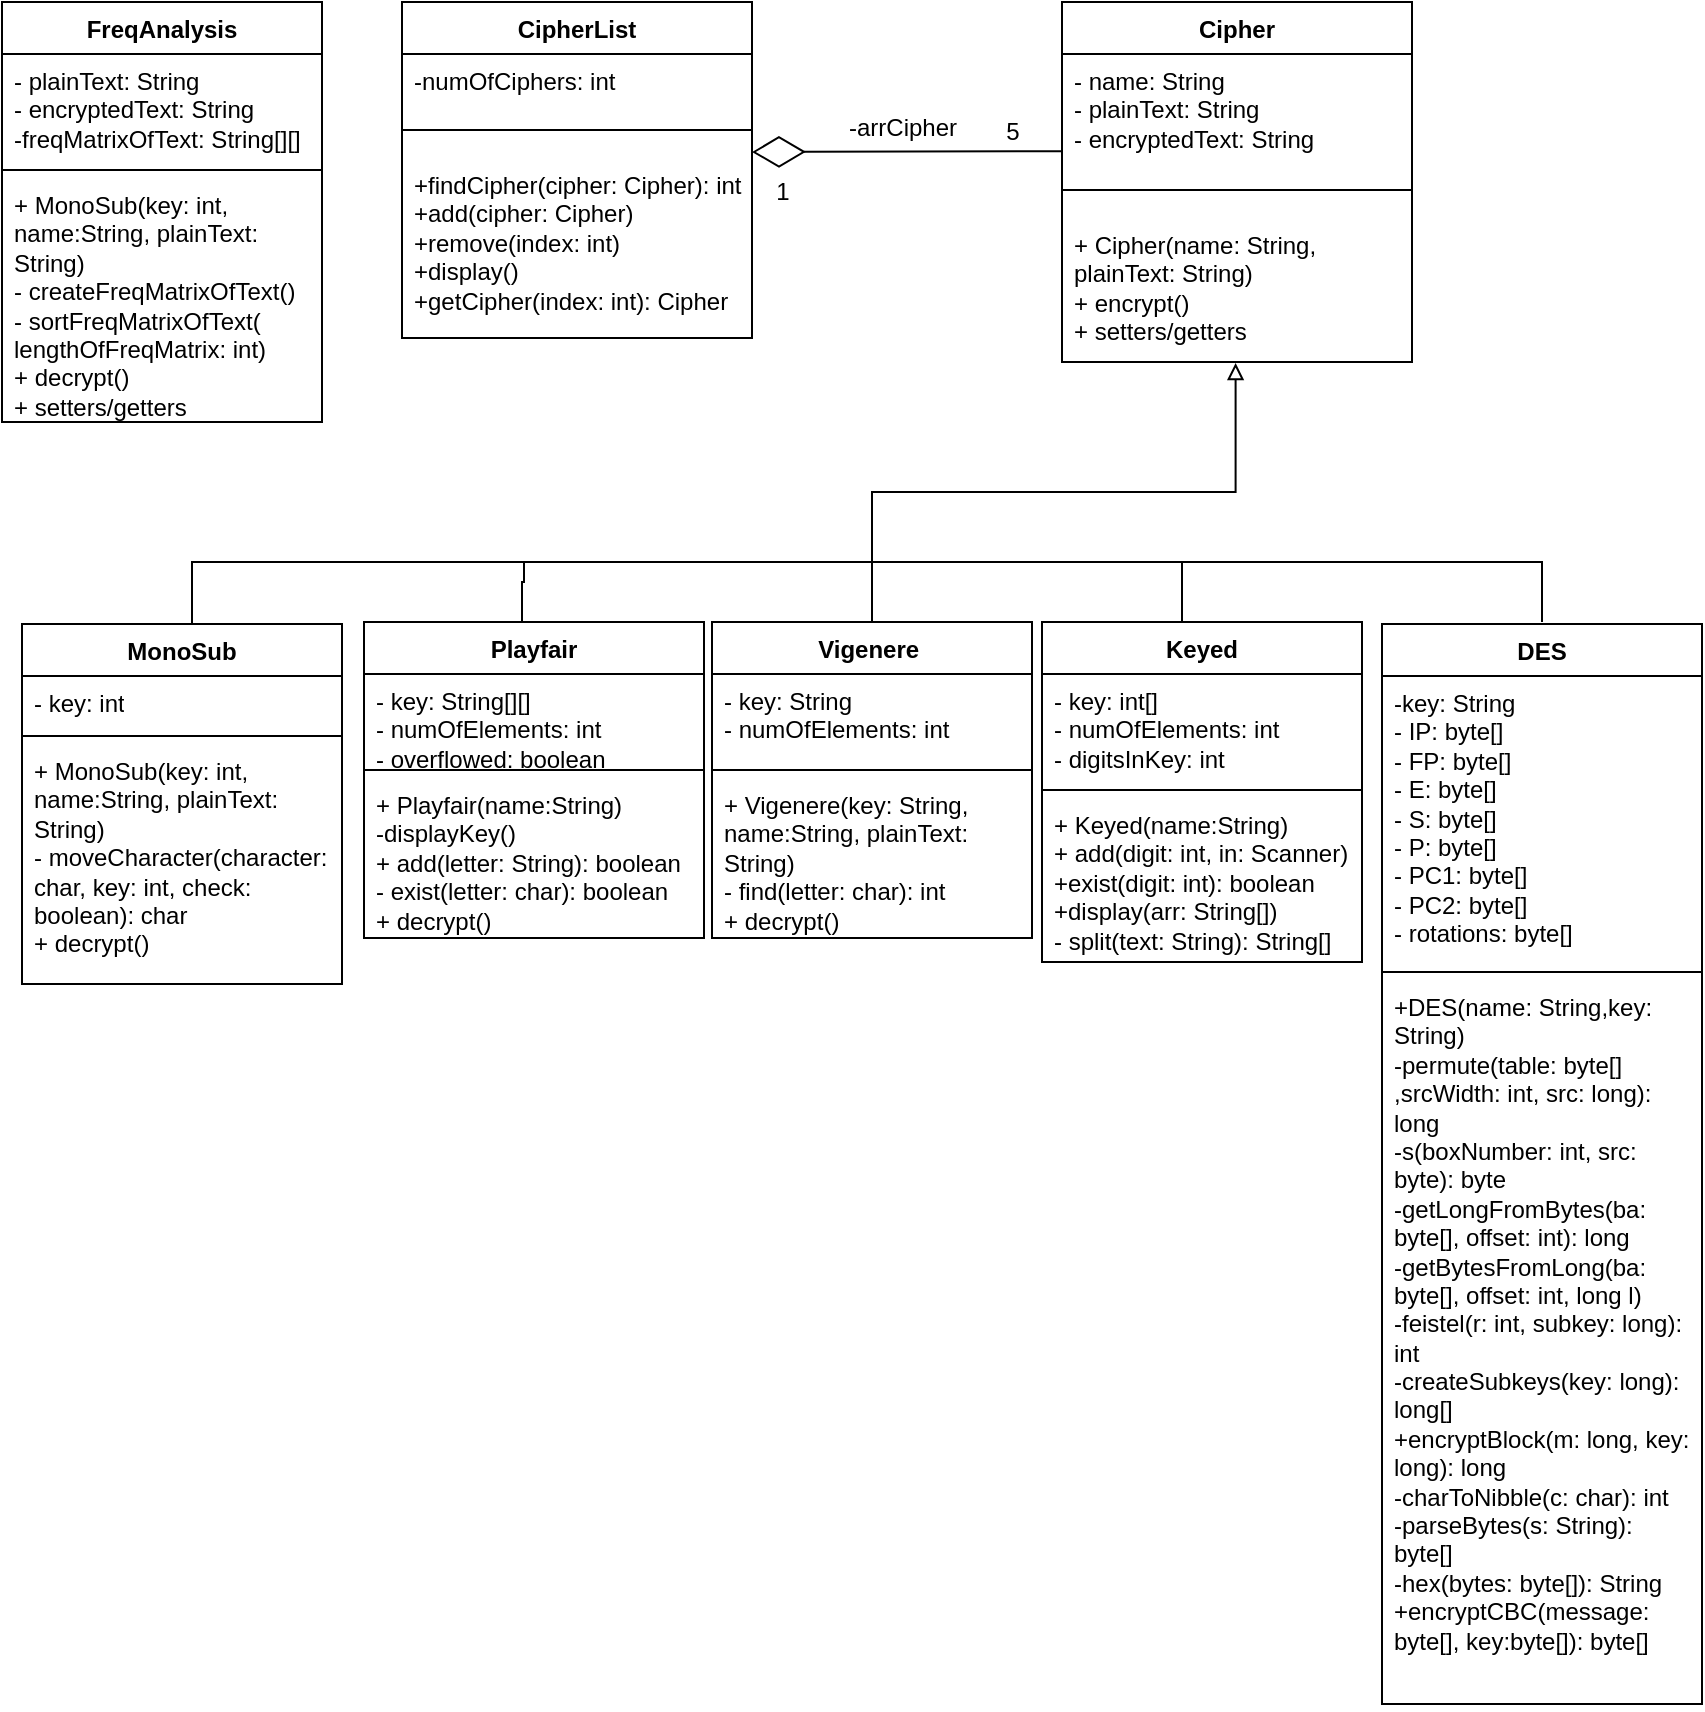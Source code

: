 <mxfile version="21.7.2" type="device">
  <diagram id="tQ0tegyyUaphIH791T1e" name="Page-1">
    <mxGraphModel dx="1793" dy="948" grid="1" gridSize="10" guides="1" tooltips="1" connect="1" arrows="1" fold="1" page="1" pageScale="1" pageWidth="1100" pageHeight="850" math="0" shadow="0">
      <root>
        <mxCell id="0" />
        <mxCell id="1" parent="0" />
        <mxCell id="EctsauKl_gHP3Q37_j7N-1" value="Cipher" style="swimlane;fontStyle=1;align=center;verticalAlign=top;childLayout=stackLayout;horizontal=1;startSize=26;horizontalStack=0;resizeParent=1;resizeParentMax=0;resizeLast=0;collapsible=1;marginBottom=0;whiteSpace=wrap;html=1;" parent="1" vertex="1">
          <mxGeometry x="650" y="300" width="175" height="180" as="geometry" />
        </mxCell>
        <mxCell id="EctsauKl_gHP3Q37_j7N-2" value="- name: String&lt;br&gt;- plainText: String&lt;br&gt;- encryptedText: String" style="text;strokeColor=none;fillColor=none;align=left;verticalAlign=top;spacingLeft=4;spacingRight=4;overflow=hidden;rotatable=0;points=[[0,0.5],[1,0.5]];portConstraint=eastwest;whiteSpace=wrap;html=1;" parent="EctsauKl_gHP3Q37_j7N-1" vertex="1">
          <mxGeometry y="26" width="175" height="54" as="geometry" />
        </mxCell>
        <mxCell id="EctsauKl_gHP3Q37_j7N-3" value="" style="line;strokeWidth=1;fillColor=none;align=left;verticalAlign=middle;spacingTop=-1;spacingLeft=3;spacingRight=3;rotatable=0;labelPosition=right;points=[];portConstraint=eastwest;strokeColor=inherit;" parent="EctsauKl_gHP3Q37_j7N-1" vertex="1">
          <mxGeometry y="80" width="175" height="28" as="geometry" />
        </mxCell>
        <mxCell id="EctsauKl_gHP3Q37_j7N-4" value="+ Cipher(name: String, plainText: String)&lt;br&gt;+ encrypt()&lt;br&gt;+ setters/getters" style="text;strokeColor=none;fillColor=none;align=left;verticalAlign=top;spacingLeft=4;spacingRight=4;overflow=hidden;rotatable=0;points=[[0,0.5],[1,0.5]];portConstraint=eastwest;whiteSpace=wrap;html=1;" parent="EctsauKl_gHP3Q37_j7N-1" vertex="1">
          <mxGeometry y="108" width="175" height="72" as="geometry" />
        </mxCell>
        <mxCell id="EctsauKl_gHP3Q37_j7N-11" style="edgeStyle=orthogonalEdgeStyle;rounded=0;orthogonalLoop=1;jettySize=auto;html=1;entryX=0.496;entryY=1.007;entryDx=0;entryDy=0;entryPerimeter=0;strokeWidth=1;endArrow=block;endFill=0;" parent="1" source="EctsauKl_gHP3Q37_j7N-5" target="EctsauKl_gHP3Q37_j7N-4" edge="1">
          <mxGeometry relative="1" as="geometry" />
        </mxCell>
        <mxCell id="EctsauKl_gHP3Q37_j7N-5" value="Vigenere&amp;nbsp;" style="swimlane;fontStyle=1;align=center;verticalAlign=top;childLayout=stackLayout;horizontal=1;startSize=26;horizontalStack=0;resizeParent=1;resizeParentMax=0;resizeLast=0;collapsible=1;marginBottom=0;whiteSpace=wrap;html=1;" parent="1" vertex="1">
          <mxGeometry x="475" y="610" width="160" height="158" as="geometry" />
        </mxCell>
        <mxCell id="EctsauKl_gHP3Q37_j7N-6" value="- key: String&lt;br&gt;- numOfElements: int" style="text;strokeColor=none;fillColor=none;align=left;verticalAlign=top;spacingLeft=4;spacingRight=4;overflow=hidden;rotatable=0;points=[[0,0.5],[1,0.5]];portConstraint=eastwest;whiteSpace=wrap;html=1;" parent="EctsauKl_gHP3Q37_j7N-5" vertex="1">
          <mxGeometry y="26" width="160" height="44" as="geometry" />
        </mxCell>
        <mxCell id="EctsauKl_gHP3Q37_j7N-7" value="" style="line;strokeWidth=1;fillColor=none;align=left;verticalAlign=middle;spacingTop=-1;spacingLeft=3;spacingRight=3;rotatable=0;labelPosition=right;points=[];portConstraint=eastwest;strokeColor=inherit;" parent="EctsauKl_gHP3Q37_j7N-5" vertex="1">
          <mxGeometry y="70" width="160" height="8" as="geometry" />
        </mxCell>
        <mxCell id="EctsauKl_gHP3Q37_j7N-8" value="+ Vigenere(key: String, name:String, plainText: String)&lt;br&gt;- find(letter: char): int&lt;br&gt;+ decrypt()" style="text;strokeColor=none;fillColor=none;align=left;verticalAlign=top;spacingLeft=4;spacingRight=4;overflow=hidden;rotatable=0;points=[[0,0.5],[1,0.5]];portConstraint=eastwest;whiteSpace=wrap;html=1;" parent="EctsauKl_gHP3Q37_j7N-5" vertex="1">
          <mxGeometry y="78" width="160" height="80" as="geometry" />
        </mxCell>
        <mxCell id="EctsauKl_gHP3Q37_j7N-30" style="edgeStyle=orthogonalEdgeStyle;rounded=0;orthogonalLoop=1;jettySize=auto;html=1;endArrow=none;endFill=0;" parent="1" source="EctsauKl_gHP3Q37_j7N-12" edge="1">
          <mxGeometry relative="1" as="geometry">
            <mxPoint x="381" y="580" as="targetPoint" />
            <Array as="points">
              <mxPoint x="380" y="590" />
              <mxPoint x="381" y="590" />
            </Array>
          </mxGeometry>
        </mxCell>
        <mxCell id="EctsauKl_gHP3Q37_j7N-12" value="Playfair" style="swimlane;fontStyle=1;align=center;verticalAlign=top;childLayout=stackLayout;horizontal=1;startSize=26;horizontalStack=0;resizeParent=1;resizeParentMax=0;resizeLast=0;collapsible=1;marginBottom=0;whiteSpace=wrap;html=1;" parent="1" vertex="1">
          <mxGeometry x="301" y="610" width="170" height="158" as="geometry" />
        </mxCell>
        <mxCell id="EctsauKl_gHP3Q37_j7N-13" value="- key: String[][]&lt;br&gt;- numOfElements: int&lt;br&gt;- overflowed: boolean" style="text;strokeColor=none;fillColor=none;align=left;verticalAlign=top;spacingLeft=4;spacingRight=4;overflow=hidden;rotatable=0;points=[[0,0.5],[1,0.5]];portConstraint=eastwest;whiteSpace=wrap;html=1;" parent="EctsauKl_gHP3Q37_j7N-12" vertex="1">
          <mxGeometry y="26" width="170" height="44" as="geometry" />
        </mxCell>
        <mxCell id="EctsauKl_gHP3Q37_j7N-14" value="" style="line;strokeWidth=1;fillColor=none;align=left;verticalAlign=middle;spacingTop=-1;spacingLeft=3;spacingRight=3;rotatable=0;labelPosition=right;points=[];portConstraint=eastwest;strokeColor=inherit;" parent="EctsauKl_gHP3Q37_j7N-12" vertex="1">
          <mxGeometry y="70" width="170" height="8" as="geometry" />
        </mxCell>
        <mxCell id="EctsauKl_gHP3Q37_j7N-15" value="+ Playfair(name:String)&lt;br&gt;-displayKey()&lt;br&gt;+ add(letter: String): boolean&lt;br&gt;- exist(letter: char): boolean&lt;br&gt;+ decrypt()" style="text;strokeColor=none;fillColor=none;align=left;verticalAlign=top;spacingLeft=4;spacingRight=4;overflow=hidden;rotatable=0;points=[[0,0.5],[1,0.5]];portConstraint=eastwest;whiteSpace=wrap;html=1;" parent="EctsauKl_gHP3Q37_j7N-12" vertex="1">
          <mxGeometry y="78" width="170" height="80" as="geometry" />
        </mxCell>
        <mxCell id="EctsauKl_gHP3Q37_j7N-29" style="edgeStyle=orthogonalEdgeStyle;rounded=0;orthogonalLoop=1;jettySize=auto;html=1;endArrow=none;endFill=0;" parent="1" edge="1">
          <mxGeometry relative="1" as="geometry">
            <mxPoint x="555" y="580" as="targetPoint" />
            <mxPoint x="215" y="631" as="sourcePoint" />
            <Array as="points">
              <mxPoint x="215" y="580" />
            </Array>
          </mxGeometry>
        </mxCell>
        <mxCell id="EctsauKl_gHP3Q37_j7N-16" value="MonoSub" style="swimlane;fontStyle=1;align=center;verticalAlign=top;childLayout=stackLayout;horizontal=1;startSize=26;horizontalStack=0;resizeParent=1;resizeParentMax=0;resizeLast=0;collapsible=1;marginBottom=0;whiteSpace=wrap;html=1;" parent="1" vertex="1">
          <mxGeometry x="130" y="611" width="160" height="180" as="geometry" />
        </mxCell>
        <mxCell id="EctsauKl_gHP3Q37_j7N-17" value="- key: int" style="text;strokeColor=none;fillColor=none;align=left;verticalAlign=top;spacingLeft=4;spacingRight=4;overflow=hidden;rotatable=0;points=[[0,0.5],[1,0.5]];portConstraint=eastwest;whiteSpace=wrap;html=1;" parent="EctsauKl_gHP3Q37_j7N-16" vertex="1">
          <mxGeometry y="26" width="160" height="26" as="geometry" />
        </mxCell>
        <mxCell id="EctsauKl_gHP3Q37_j7N-18" value="" style="line;strokeWidth=1;fillColor=none;align=left;verticalAlign=middle;spacingTop=-1;spacingLeft=3;spacingRight=3;rotatable=0;labelPosition=right;points=[];portConstraint=eastwest;strokeColor=inherit;" parent="EctsauKl_gHP3Q37_j7N-16" vertex="1">
          <mxGeometry y="52" width="160" height="8" as="geometry" />
        </mxCell>
        <mxCell id="EctsauKl_gHP3Q37_j7N-19" value="+ MonoSub(key: int, name:String, plainText: String)&lt;br&gt;- moveCharacter&lt;span style=&quot;background-color: initial;&quot;&gt;(character: char, key: int, check: boolean): char&lt;/span&gt;&lt;br&gt;+ decrypt()" style="text;strokeColor=none;fillColor=none;align=left;verticalAlign=top;spacingLeft=4;spacingRight=4;overflow=hidden;rotatable=0;points=[[0,0.5],[1,0.5]];portConstraint=eastwest;whiteSpace=wrap;html=1;" parent="EctsauKl_gHP3Q37_j7N-16" vertex="1">
          <mxGeometry y="60" width="160" height="120" as="geometry" />
        </mxCell>
        <mxCell id="EctsauKl_gHP3Q37_j7N-31" style="edgeStyle=orthogonalEdgeStyle;rounded=0;orthogonalLoop=1;jettySize=auto;html=1;endArrow=none;endFill=0;" parent="1" edge="1">
          <mxGeometry relative="1" as="geometry">
            <mxPoint x="550" y="580" as="targetPoint" />
            <mxPoint x="710" y="630" as="sourcePoint" />
            <Array as="points">
              <mxPoint x="710" y="580" />
            </Array>
          </mxGeometry>
        </mxCell>
        <mxCell id="EctsauKl_gHP3Q37_j7N-20" value="Keyed" style="swimlane;fontStyle=1;align=center;verticalAlign=top;childLayout=stackLayout;horizontal=1;startSize=26;horizontalStack=0;resizeParent=1;resizeParentMax=0;resizeLast=0;collapsible=1;marginBottom=0;whiteSpace=wrap;html=1;" parent="1" vertex="1">
          <mxGeometry x="640" y="610" width="160" height="170" as="geometry" />
        </mxCell>
        <mxCell id="EctsauKl_gHP3Q37_j7N-21" value="- key: int[]&lt;br&gt;- numOfElements: int&lt;br&gt;- digitsInKey: int&lt;br&gt;&lt;span style=&quot;color: rgb(220, 220, 170); background-color: rgb(30, 30, 30); font-family: Consolas, &amp;quot;Courier New&amp;quot;, monospace; font-size: 14px; white-space: pre;&quot;&gt;&lt;/span&gt;" style="text;strokeColor=none;fillColor=none;align=left;verticalAlign=top;spacingLeft=4;spacingRight=4;overflow=hidden;rotatable=0;points=[[0,0.5],[1,0.5]];portConstraint=eastwest;whiteSpace=wrap;html=1;" parent="EctsauKl_gHP3Q37_j7N-20" vertex="1">
          <mxGeometry y="26" width="160" height="54" as="geometry" />
        </mxCell>
        <mxCell id="EctsauKl_gHP3Q37_j7N-22" value="" style="line;strokeWidth=1;fillColor=none;align=left;verticalAlign=middle;spacingTop=-1;spacingLeft=3;spacingRight=3;rotatable=0;labelPosition=right;points=[];portConstraint=eastwest;strokeColor=inherit;" parent="EctsauKl_gHP3Q37_j7N-20" vertex="1">
          <mxGeometry y="80" width="160" height="8" as="geometry" />
        </mxCell>
        <mxCell id="EctsauKl_gHP3Q37_j7N-23" value="+ Keyed(name:String)&lt;br&gt;+ add(digit: int, in: Scanner)&lt;br&gt;+exist(digit: int): boolean&lt;br&gt;+display(arr: String[])&lt;br&gt;- split(text: String): String[]" style="text;strokeColor=none;fillColor=none;align=left;verticalAlign=top;spacingLeft=4;spacingRight=4;overflow=hidden;rotatable=0;points=[[0,0.5],[1,0.5]];portConstraint=eastwest;whiteSpace=wrap;html=1;" parent="EctsauKl_gHP3Q37_j7N-20" vertex="1">
          <mxGeometry y="88" width="160" height="82" as="geometry" />
        </mxCell>
        <mxCell id="EctsauKl_gHP3Q37_j7N-33" style="edgeStyle=orthogonalEdgeStyle;rounded=0;orthogonalLoop=1;jettySize=auto;html=1;endArrow=none;endFill=0;" parent="1" edge="1">
          <mxGeometry relative="1" as="geometry">
            <mxPoint x="710" y="580" as="targetPoint" />
            <Array as="points">
              <mxPoint x="890" y="580" />
            </Array>
            <mxPoint x="890" y="610" as="sourcePoint" />
          </mxGeometry>
        </mxCell>
        <mxCell id="PE9uMGZANJ4f3MsVHTWL-1" value="" style="endArrow=diamondThin;endFill=0;endSize=24;html=1;rounded=0;" parent="1" edge="1">
          <mxGeometry width="160" relative="1" as="geometry">
            <mxPoint x="650" y="374.58" as="sourcePoint" />
            <mxPoint x="495" y="375" as="targetPoint" />
          </mxGeometry>
        </mxCell>
        <mxCell id="PE9uMGZANJ4f3MsVHTWL-2" value="CipherList" style="swimlane;fontStyle=1;align=center;verticalAlign=top;childLayout=stackLayout;horizontal=1;startSize=26;horizontalStack=0;resizeParent=1;resizeParentMax=0;resizeLast=0;collapsible=1;marginBottom=0;whiteSpace=wrap;html=1;" parent="1" vertex="1">
          <mxGeometry x="320" y="300" width="175" height="168" as="geometry" />
        </mxCell>
        <mxCell id="PE9uMGZANJ4f3MsVHTWL-3" value="-numOfCiphers: int" style="text;strokeColor=none;fillColor=none;align=left;verticalAlign=top;spacingLeft=4;spacingRight=4;overflow=hidden;rotatable=0;points=[[0,0.5],[1,0.5]];portConstraint=eastwest;whiteSpace=wrap;html=1;" parent="PE9uMGZANJ4f3MsVHTWL-2" vertex="1">
          <mxGeometry y="26" width="175" height="24" as="geometry" />
        </mxCell>
        <mxCell id="PE9uMGZANJ4f3MsVHTWL-4" value="" style="line;strokeWidth=1;fillColor=none;align=left;verticalAlign=middle;spacingTop=-1;spacingLeft=3;spacingRight=3;rotatable=0;labelPosition=right;points=[];portConstraint=eastwest;strokeColor=inherit;" parent="PE9uMGZANJ4f3MsVHTWL-2" vertex="1">
          <mxGeometry y="50" width="175" height="28" as="geometry" />
        </mxCell>
        <mxCell id="PE9uMGZANJ4f3MsVHTWL-5" value="+findCipher(cipher: Cipher): int&lt;br&gt;+add(cipher: Cipher)&lt;br&gt;+remove(index: int)&lt;br&gt;+display()&lt;br&gt;+getCipher(index: int): Cipher" style="text;strokeColor=none;fillColor=none;align=left;verticalAlign=top;spacingLeft=4;spacingRight=4;overflow=hidden;rotatable=0;points=[[0,0.5],[1,0.5]];portConstraint=eastwest;whiteSpace=wrap;html=1;" parent="PE9uMGZANJ4f3MsVHTWL-2" vertex="1">
          <mxGeometry y="78" width="175" height="90" as="geometry" />
        </mxCell>
        <mxCell id="5FvGQcvZJUQbWrv0fUT5-1" value="5" style="text;html=1;align=center;verticalAlign=middle;resizable=0;points=[];autosize=1;strokeColor=none;fillColor=none;" parent="1" vertex="1">
          <mxGeometry x="610" y="350" width="30" height="30" as="geometry" />
        </mxCell>
        <mxCell id="5FvGQcvZJUQbWrv0fUT5-2" value="1" style="text;html=1;align=center;verticalAlign=middle;resizable=0;points=[];autosize=1;strokeColor=none;fillColor=none;" parent="1" vertex="1">
          <mxGeometry x="495" y="380" width="30" height="30" as="geometry" />
        </mxCell>
        <mxCell id="5FvGQcvZJUQbWrv0fUT5-3" value="-arrCipher" style="text;html=1;align=center;verticalAlign=middle;resizable=0;points=[];autosize=1;strokeColor=none;fillColor=none;" parent="1" vertex="1">
          <mxGeometry x="530" y="348" width="80" height="30" as="geometry" />
        </mxCell>
        <mxCell id="KPO6eKNTyxVdoFdrmlSy-2" value="DES" style="swimlane;fontStyle=1;align=center;verticalAlign=top;childLayout=stackLayout;horizontal=1;startSize=26;horizontalStack=0;resizeParent=1;resizeParentMax=0;resizeLast=0;collapsible=1;marginBottom=0;whiteSpace=wrap;html=1;" vertex="1" parent="1">
          <mxGeometry x="810" y="611" width="160" height="540" as="geometry" />
        </mxCell>
        <mxCell id="KPO6eKNTyxVdoFdrmlSy-3" value="-key: String&lt;br&gt;- IP: byte[]&lt;br&gt;- FP: byte[]&lt;br&gt;- E: byte[]&lt;br&gt;- S: byte[]&lt;br&gt;- P: byte[]&lt;br&gt;- PC1: byte[]&lt;br&gt;- PC2: byte[]&lt;br&gt;- rotations: byte[]" style="text;strokeColor=none;fillColor=none;align=left;verticalAlign=top;spacingLeft=4;spacingRight=4;overflow=hidden;rotatable=0;points=[[0,0.5],[1,0.5]];portConstraint=eastwest;whiteSpace=wrap;html=1;" vertex="1" parent="KPO6eKNTyxVdoFdrmlSy-2">
          <mxGeometry y="26" width="160" height="144" as="geometry" />
        </mxCell>
        <mxCell id="KPO6eKNTyxVdoFdrmlSy-4" value="" style="line;strokeWidth=1;fillColor=none;align=left;verticalAlign=middle;spacingTop=-1;spacingLeft=3;spacingRight=3;rotatable=0;labelPosition=right;points=[];portConstraint=eastwest;strokeColor=inherit;" vertex="1" parent="KPO6eKNTyxVdoFdrmlSy-2">
          <mxGeometry y="170" width="160" height="8" as="geometry" />
        </mxCell>
        <mxCell id="KPO6eKNTyxVdoFdrmlSy-5" value="+DES(name: String,key: String)&lt;br&gt;-permute(table: byte[]&lt;br&gt;,srcWidth: int, src: long): long&lt;br&gt;-s(boxNumber: int, src: byte): byte&lt;br&gt;-getLongFromBytes(ba: byte[], offset: int): long&lt;br&gt;-getBytesFromLong(ba: byte[], offset: int, long l)&lt;br&gt;-feistel(r: int, subkey: long): int&lt;br&gt;-createSubkeys(key: long): long[]&lt;br&gt;+encryptBlock(m: long, key: long): long&lt;br&gt;-charToNibble(c: char): int&lt;br&gt;-parseBytes(s: String): byte[]&lt;br&gt;-hex(bytes: byte[]): String&lt;br&gt;+encryptCBC(message: byte[], key:byte[]): byte[]&lt;br&gt;" style="text;strokeColor=none;fillColor=none;align=left;verticalAlign=top;spacingLeft=4;spacingRight=4;overflow=hidden;rotatable=0;points=[[0,0.5],[1,0.5]];portConstraint=eastwest;whiteSpace=wrap;html=1;" vertex="1" parent="KPO6eKNTyxVdoFdrmlSy-2">
          <mxGeometry y="178" width="160" height="362" as="geometry" />
        </mxCell>
        <mxCell id="KPO6eKNTyxVdoFdrmlSy-6" value="FreqAnalysis" style="swimlane;fontStyle=1;align=center;verticalAlign=top;childLayout=stackLayout;horizontal=1;startSize=26;horizontalStack=0;resizeParent=1;resizeParentMax=0;resizeLast=0;collapsible=1;marginBottom=0;whiteSpace=wrap;html=1;" vertex="1" parent="1">
          <mxGeometry x="120" y="300" width="160" height="210" as="geometry" />
        </mxCell>
        <mxCell id="KPO6eKNTyxVdoFdrmlSy-7" value="- plainText: String&lt;br style=&quot;border-color: var(--border-color);&quot;&gt;- encryptedText: String&lt;br&gt;-freqMatrixOfText: String[][]" style="text;strokeColor=none;fillColor=none;align=left;verticalAlign=top;spacingLeft=4;spacingRight=4;overflow=hidden;rotatable=0;points=[[0,0.5],[1,0.5]];portConstraint=eastwest;whiteSpace=wrap;html=1;" vertex="1" parent="KPO6eKNTyxVdoFdrmlSy-6">
          <mxGeometry y="26" width="160" height="54" as="geometry" />
        </mxCell>
        <mxCell id="KPO6eKNTyxVdoFdrmlSy-8" value="" style="line;strokeWidth=1;fillColor=none;align=left;verticalAlign=middle;spacingTop=-1;spacingLeft=3;spacingRight=3;rotatable=0;labelPosition=right;points=[];portConstraint=eastwest;strokeColor=inherit;" vertex="1" parent="KPO6eKNTyxVdoFdrmlSy-6">
          <mxGeometry y="80" width="160" height="8" as="geometry" />
        </mxCell>
        <mxCell id="KPO6eKNTyxVdoFdrmlSy-9" value="+ MonoSub(key: int, name:String, plainText: String)&lt;br&gt;- createFreqMatrixOfText()&amp;nbsp; &lt;br&gt;- sortFreqMatrixOfText(&lt;br&gt;lengthOfFreqMatrix: int)&lt;br&gt;+ decrypt()&lt;br&gt;+ setters/getters" style="text;strokeColor=none;fillColor=none;align=left;verticalAlign=top;spacingLeft=4;spacingRight=4;overflow=hidden;rotatable=0;points=[[0,0.5],[1,0.5]];portConstraint=eastwest;whiteSpace=wrap;html=1;" vertex="1" parent="KPO6eKNTyxVdoFdrmlSy-6">
          <mxGeometry y="88" width="160" height="122" as="geometry" />
        </mxCell>
      </root>
    </mxGraphModel>
  </diagram>
</mxfile>

